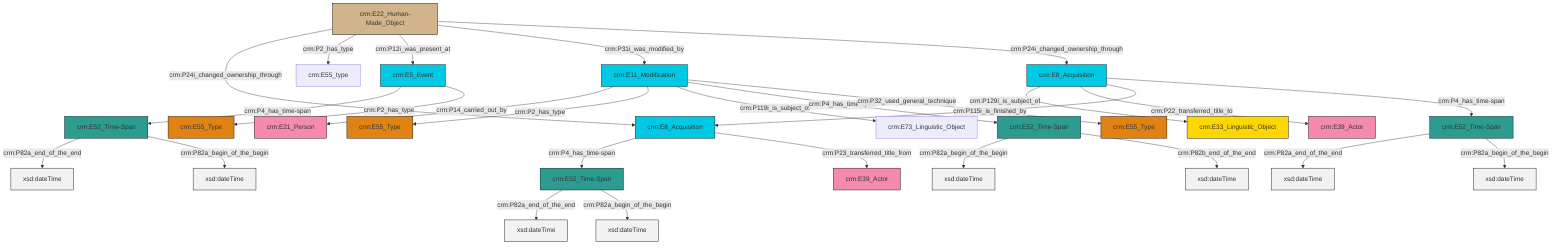 graph TD
classDef Literal fill:#f2f2f2,stroke:#000000;
classDef CRM_Entity fill:#FFFFFF,stroke:#000000;
classDef Temporal_Entity fill:#00C9E6, stroke:#000000;
classDef Type fill:#E18312, stroke:#000000;
classDef Time-Span fill:#2C9C91, stroke:#000000;
classDef Appellation fill:#FFEB7F, stroke:#000000;
classDef Place fill:#008836, stroke:#000000;
classDef Persistent_Item fill:#B266B2, stroke:#000000;
classDef Conceptual_Object fill:#FFD700, stroke:#000000;
classDef Physical_Thing fill:#D2B48C, stroke:#000000;
classDef Actor fill:#f58aad, stroke:#000000;
classDef PC_Classes fill:#4ce600, stroke:#000000;
classDef Multi fill:#cccccc,stroke:#000000;

0["crm:E22_Human-Made_Object"]:::Physical_Thing -->|crm:P24i_changed_ownership_through| 1["crm:E8_Acquisition"]:::Temporal_Entity
4["crm:E52_Time-Span"]:::Time-Span -->|crm:P82a_end_of_the_end| 5[xsd:dateTime]:::Literal
0["crm:E22_Human-Made_Object"]:::Physical_Thing -->|crm:P2_has_type| 8["crm:E55_type"]:::Default
9["crm:E5_Event"]:::Temporal_Entity -->|crm:P4_has_time-span| 10["crm:E52_Time-Span"]:::Time-Span
11["crm:E52_Time-Span"]:::Time-Span -->|crm:P82a_begin_of_the_begin| 15[xsd:dateTime]:::Literal
6["crm:E52_Time-Span"]:::Time-Span -->|crm:P82a_end_of_the_end| 16[xsd:dateTime]:::Literal
17["crm:E8_Acquisition"]:::Temporal_Entity -->|crm:P129i_is_subject_of| 18["crm:E33_Linguistic_Object"]:::Conceptual_Object
22["crm:E11_Modification"]:::Temporal_Entity -->|crm:P14_carried_out_by| 23["crm:E21_Person"]:::Actor
0["crm:E22_Human-Made_Object"]:::Physical_Thing -->|crm:P12i_was_present_at| 9["crm:E5_Event"]:::Temporal_Entity
4["crm:E52_Time-Span"]:::Time-Span -->|crm:P82a_begin_of_the_begin| 24[xsd:dateTime]:::Literal
0["crm:E22_Human-Made_Object"]:::Physical_Thing -->|crm:P31i_was_modified_by| 22["crm:E11_Modification"]:::Temporal_Entity
0["crm:E22_Human-Made_Object"]:::Physical_Thing -->|crm:P24i_changed_ownership_through| 17["crm:E8_Acquisition"]:::Temporal_Entity
10["crm:E52_Time-Span"]:::Time-Span -->|crm:P82a_end_of_the_end| 25[xsd:dateTime]:::Literal
17["crm:E8_Acquisition"]:::Temporal_Entity -->|crm:P22_transferred_title_to| 13["crm:E39_Actor"]:::Actor
1["crm:E8_Acquisition"]:::Temporal_Entity -->|crm:P4_has_time-span| 6["crm:E52_Time-Span"]:::Time-Span
6["crm:E52_Time-Span"]:::Time-Span -->|crm:P82a_begin_of_the_begin| 30[xsd:dateTime]:::Literal
22["crm:E11_Modification"]:::Temporal_Entity -->|crm:P2_has_type| 32["crm:E55_Type"]:::Type
1["crm:E8_Acquisition"]:::Temporal_Entity -->|crm:P23_transferred_title_from| 27["crm:E39_Actor"]:::Actor
17["crm:E8_Acquisition"]:::Temporal_Entity -->|crm:P115i_is_finished_by| 1["crm:E8_Acquisition"]:::Temporal_Entity
9["crm:E5_Event"]:::Temporal_Entity -->|crm:P2_has_type| 20["crm:E55_Type"]:::Type
22["crm:E11_Modification"]:::Temporal_Entity -->|crm:P119i_is_subject_of| 2["crm:E73_Linguistic_Object"]:::Default
22["crm:E11_Modification"]:::Temporal_Entity -->|crm:P4_has_time-span| 11["crm:E52_Time-Span"]:::Time-Span
11["crm:E52_Time-Span"]:::Time-Span -->|crm:P82b_end_of_the_end| 37[xsd:dateTime]:::Literal
22["crm:E11_Modification"]:::Temporal_Entity -->|crm:P32_used_general_technique| 38["crm:E55_Type"]:::Type
17["crm:E8_Acquisition"]:::Temporal_Entity -->|crm:P4_has_time-span| 4["crm:E52_Time-Span"]:::Time-Span
10["crm:E52_Time-Span"]:::Time-Span -->|crm:P82a_begin_of_the_begin| 42[xsd:dateTime]:::Literal